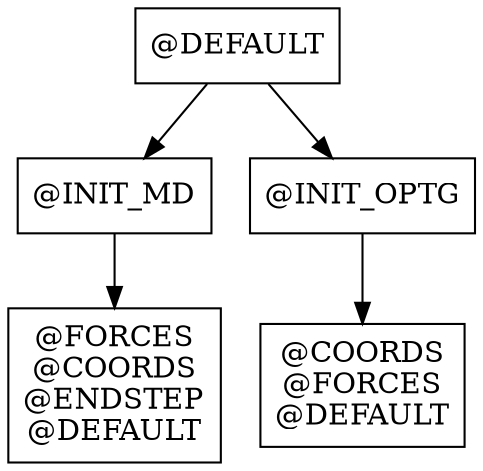 // Node Report
digraph {
	"@DEFAULT" [label="@DEFAULT" margin=0.1 shape=box]
	"@INIT_MD" [label="@INIT_MD" margin=0.1 shape=box]
	"@INIT_MD_" [label="@FORCES
@COORDS
@ENDSTEP
@DEFAULT" margin=0.1 shape=box]
	"@INIT_OPTG" [label="@INIT_OPTG" margin=0.1 shape=box]
	"@INIT_OPTG_" [label="@COORDS
@FORCES
@DEFAULT" margin=0.1 shape=box]
	"@DEFAULT" -> "@INIT_MD"
	"@DEFAULT" -> "@INIT_OPTG"
	"@INIT_MD" -> "@INIT_MD_"
	"@INIT_OPTG" -> "@INIT_OPTG_"
}
